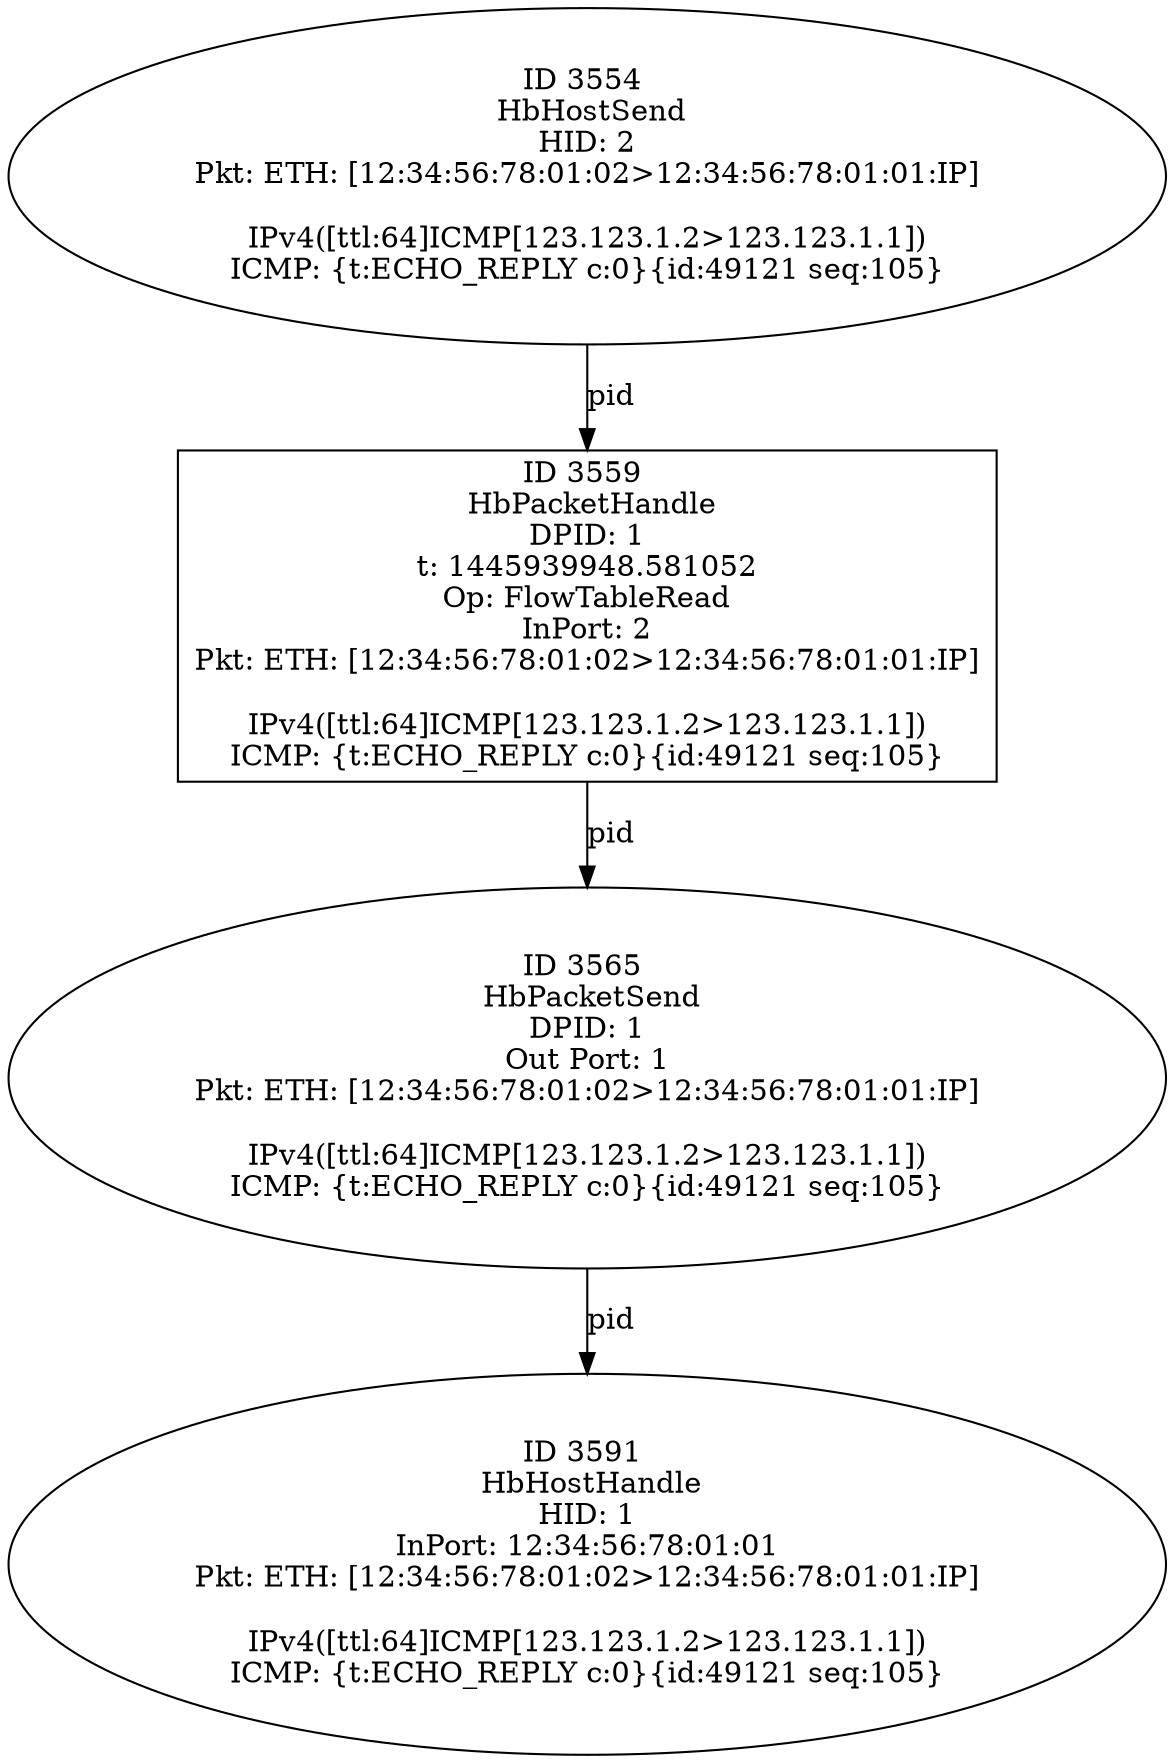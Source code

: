 strict digraph G {
3554 [shape=oval, event=<hb_events.HbHostSend object at 0x108453890>, label="ID 3554 
 HbHostSend
HID: 2
Pkt: ETH: [12:34:56:78:01:02>12:34:56:78:01:01:IP]

IPv4([ttl:64]ICMP[123.123.1.2>123.123.1.1])
ICMP: {t:ECHO_REPLY c:0}{id:49121 seq:105}"];
3559 [shape=box, event=<hb_events.HbPacketHandle object at 0x1084537d0>, label="ID 3559 
 HbPacketHandle
DPID: 1
t: 1445939948.581052
Op: FlowTableRead
InPort: 2
Pkt: ETH: [12:34:56:78:01:02>12:34:56:78:01:01:IP]

IPv4([ttl:64]ICMP[123.123.1.2>123.123.1.1])
ICMP: {t:ECHO_REPLY c:0}{id:49121 seq:105}"];
3565 [shape=oval, event=<hb_events.HbPacketSend object at 0x108459d50>, label="ID 3565 
 HbPacketSend
DPID: 1
Out Port: 1
Pkt: ETH: [12:34:56:78:01:02>12:34:56:78:01:01:IP]

IPv4([ttl:64]ICMP[123.123.1.2>123.123.1.1])
ICMP: {t:ECHO_REPLY c:0}{id:49121 seq:105}"];
3591 [shape=oval, event=<hb_events.HbHostHandle object at 0x108466f10>, label="ID 3591 
 HbHostHandle
HID: 1
InPort: 12:34:56:78:01:01
Pkt: ETH: [12:34:56:78:01:02>12:34:56:78:01:01:IP]

IPv4([ttl:64]ICMP[123.123.1.2>123.123.1.1])
ICMP: {t:ECHO_REPLY c:0}{id:49121 seq:105}"];
3554 -> 3559  [rel=pid, label=pid];
3565 -> 3591  [rel=pid, label=pid];
3559 -> 3565  [rel=pid, label=pid];
}
